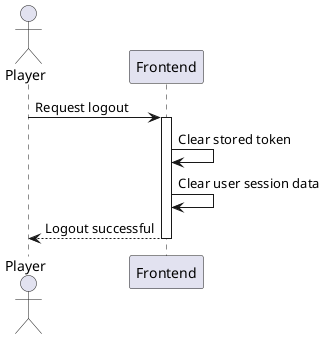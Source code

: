 @startuml Logout

actor "Player" as Player
participant "Frontend" as FE

Player -> FE: Request logout
activate FE
FE -> FE: Clear stored token
FE -> FE: Clear user session data
FE --> Player: Logout successful
deactivate FE

@enduml
